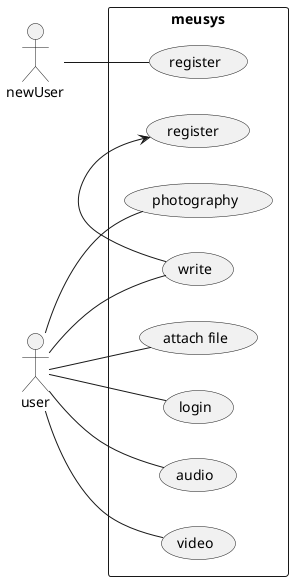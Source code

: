 @startuml teste

scale 1
left to right direction
skinparam PackageStyle rectangle
actor newUser
actor user
rectangle meusys {
  
  newUser -- (register)
  user -- (login)
  user -- (write)
  user -- (audio)
  user -- (video)
  user -- (photography)
  user -- (attach file)

  (write) -r-> (register )
}
@enduml